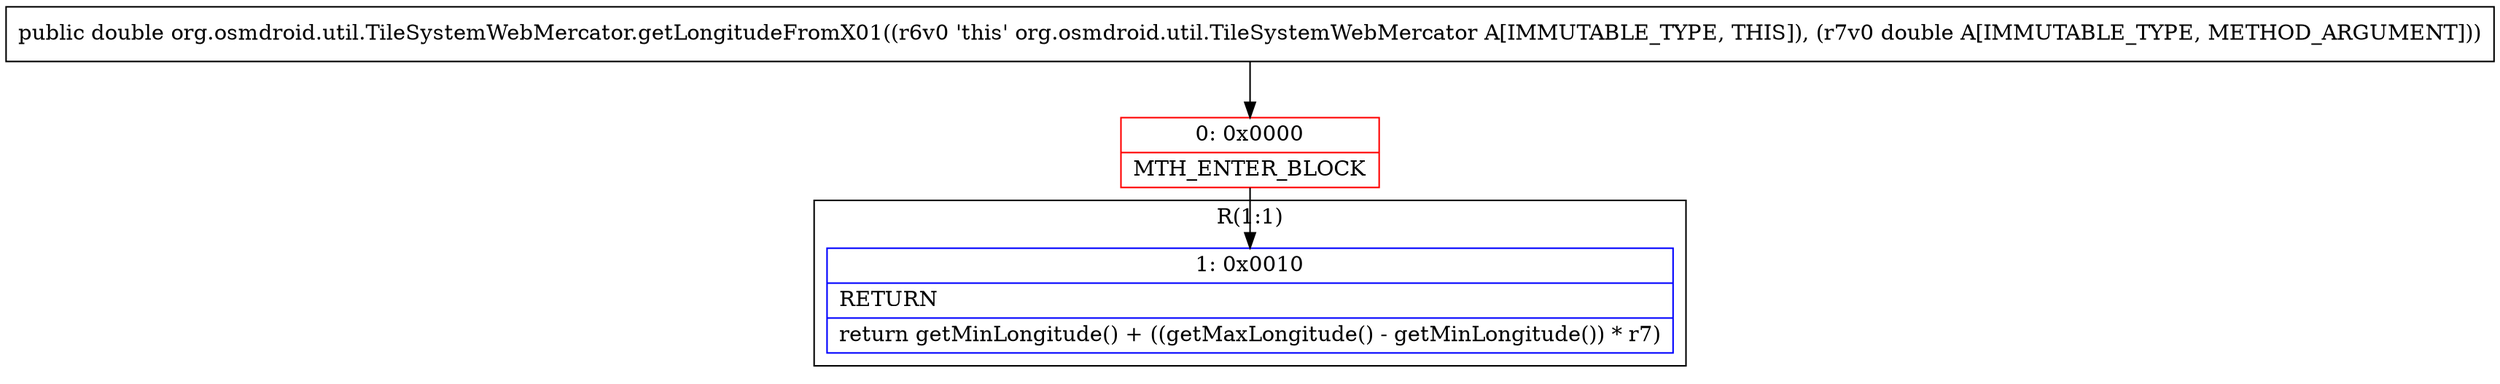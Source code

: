 digraph "CFG fororg.osmdroid.util.TileSystemWebMercator.getLongitudeFromX01(D)D" {
subgraph cluster_Region_994914442 {
label = "R(1:1)";
node [shape=record,color=blue];
Node_1 [shape=record,label="{1\:\ 0x0010|RETURN\l|return getMinLongitude() + ((getMaxLongitude() \- getMinLongitude()) * r7)\l}"];
}
Node_0 [shape=record,color=red,label="{0\:\ 0x0000|MTH_ENTER_BLOCK\l}"];
MethodNode[shape=record,label="{public double org.osmdroid.util.TileSystemWebMercator.getLongitudeFromX01((r6v0 'this' org.osmdroid.util.TileSystemWebMercator A[IMMUTABLE_TYPE, THIS]), (r7v0 double A[IMMUTABLE_TYPE, METHOD_ARGUMENT])) }"];
MethodNode -> Node_0;
Node_0 -> Node_1;
}

